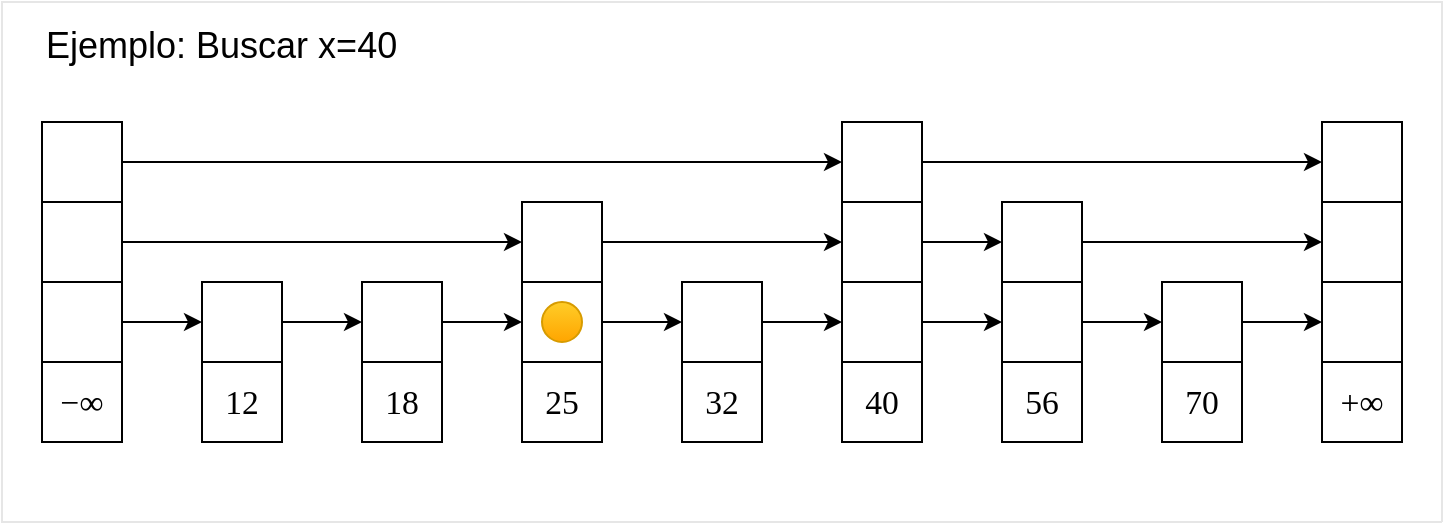 <mxfile version="11.3.0" type="device" pages="1"><diagram id="zbUBwhXjVqBoaPyJ4rA2" name="Page-1"><mxGraphModel dx="1092" dy="816" grid="1" gridSize="10" guides="1" tooltips="1" connect="1" arrows="1" fold="1" page="1" pageScale="1" pageWidth="850" pageHeight="1100" math="0" shadow="0"><root><mxCell id="0"/><mxCell id="1" parent="0"/><mxCell id="-XyVh4yZVfndFJ6lLGWZ-1" value="&lt;span class=&quot;mo&quot; id=&quot;MathJax-Span-8&quot; style=&quot;box-sizing: content-box ; transition: none 0s ease 0s ; display: inline ; position: static ; border: 0px ; padding: 0px ; margin: 0px ; vertical-align: 0px ; line-height: normal ; font-size: 16.8px ; text-align: left ; background-color: rgb(255 , 255 , 255) ; font-family: &amp;#34;stixmathjax_main&amp;#34;&quot;&gt;−&lt;/span&gt;&lt;span class=&quot;mi&quot; id=&quot;MathJax-Span-9&quot; style=&quot;box-sizing: content-box ; transition: none 0s ease 0s ; display: inline ; position: static ; border: 0px ; padding: 0px ; margin: 0px ; vertical-align: 0px ; line-height: normal ; font-size: 16.8px ; text-align: left ; background-color: rgb(255 , 255 , 255) ; font-family: &amp;#34;stixmathjax_main&amp;#34;&quot;&gt;∞&lt;/span&gt;" style="whiteSpace=wrap;html=1;aspect=fixed;fontSize=18;" parent="1" vertex="1"><mxGeometry x="40" y="240" width="40" height="40" as="geometry"/></mxCell><mxCell id="-XyVh4yZVfndFJ6lLGWZ-2" value="" style="whiteSpace=wrap;html=1;aspect=fixed;" parent="1" vertex="1"><mxGeometry x="40" y="200" width="40" height="40" as="geometry"/></mxCell><mxCell id="-XyVh4yZVfndFJ6lLGWZ-3" value="" style="whiteSpace=wrap;html=1;aspect=fixed;" parent="1" vertex="1"><mxGeometry x="120" y="200" width="40" height="40" as="geometry"/></mxCell><mxCell id="-XyVh4yZVfndFJ6lLGWZ-4" value="&lt;div style=&quot;text-align: left&quot;&gt;&lt;font face=&quot;stixmathjax_main&quot;&gt;&lt;span style=&quot;font-size: 16.8px ; background-color: rgb(255 , 255 , 255)&quot;&gt;12&lt;/span&gt;&lt;/font&gt;&lt;/div&gt;" style="whiteSpace=wrap;html=1;aspect=fixed;fontSize=18;" parent="1" vertex="1"><mxGeometry x="120" y="240" width="40" height="40" as="geometry"/></mxCell><mxCell id="-XyVh4yZVfndFJ6lLGWZ-5" value="" style="endArrow=classic;html=1;fontSize=18;exitX=1;exitY=0.5;exitDx=0;exitDy=0;entryX=0;entryY=0.5;entryDx=0;entryDy=0;" parent="1" source="-XyVh4yZVfndFJ6lLGWZ-2" target="-XyVh4yZVfndFJ6lLGWZ-3" edge="1"><mxGeometry width="50" height="50" relative="1" as="geometry"><mxPoint x="40" y="350" as="sourcePoint"/><mxPoint x="90" y="300" as="targetPoint"/></mxGeometry></mxCell><mxCell id="-XyVh4yZVfndFJ6lLGWZ-6" value="" style="whiteSpace=wrap;html=1;aspect=fixed;" parent="1" vertex="1"><mxGeometry x="200" y="200" width="40" height="40" as="geometry"/></mxCell><mxCell id="-XyVh4yZVfndFJ6lLGWZ-7" value="&lt;div style=&quot;text-align: left&quot;&gt;&lt;font face=&quot;stixmathjax_main&quot;&gt;&lt;span style=&quot;font-size: 16.8px ; background-color: rgb(255 , 255 , 255)&quot;&gt;18&lt;/span&gt;&lt;/font&gt;&lt;/div&gt;" style="whiteSpace=wrap;html=1;aspect=fixed;fontSize=18;" parent="1" vertex="1"><mxGeometry x="200" y="240" width="40" height="40" as="geometry"/></mxCell><mxCell id="-XyVh4yZVfndFJ6lLGWZ-8" value="" style="endArrow=classic;html=1;fontSize=18;exitX=1;exitY=0.5;exitDx=0;exitDy=0;entryX=0;entryY=0.5;entryDx=0;entryDy=0;" parent="1" source="-XyVh4yZVfndFJ6lLGWZ-3" target="-XyVh4yZVfndFJ6lLGWZ-6" edge="1"><mxGeometry width="50" height="50" relative="1" as="geometry"><mxPoint x="90" y="230" as="sourcePoint"/><mxPoint x="130" y="230" as="targetPoint"/></mxGeometry></mxCell><mxCell id="-XyVh4yZVfndFJ6lLGWZ-9" value="" style="endArrow=classic;html=1;fontSize=18;exitX=1;exitY=0.5;exitDx=0;exitDy=0;entryX=0;entryY=0.5;entryDx=0;entryDy=0;" parent="1" target="-XyVh4yZVfndFJ6lLGWZ-10" edge="1"><mxGeometry width="50" height="50" relative="1" as="geometry"><mxPoint x="240" y="220" as="sourcePoint"/><mxPoint x="210" y="230" as="targetPoint"/></mxGeometry></mxCell><mxCell id="-XyVh4yZVfndFJ6lLGWZ-10" value="" style="whiteSpace=wrap;html=1;aspect=fixed;" parent="1" vertex="1"><mxGeometry x="280" y="200" width="40" height="40" as="geometry"/></mxCell><mxCell id="-XyVh4yZVfndFJ6lLGWZ-11" value="&lt;div style=&quot;text-align: left&quot;&gt;&lt;font face=&quot;stixmathjax_main&quot;&gt;&lt;span style=&quot;font-size: 16.8px ; background-color: rgb(255 , 255 , 255)&quot;&gt;25&lt;/span&gt;&lt;/font&gt;&lt;/div&gt;" style="whiteSpace=wrap;html=1;aspect=fixed;fontSize=18;" parent="1" vertex="1"><mxGeometry x="280" y="240" width="40" height="40" as="geometry"/></mxCell><mxCell id="-XyVh4yZVfndFJ6lLGWZ-15" value="" style="endArrow=classic;html=1;fontSize=18;exitX=1;exitY=0.5;exitDx=0;exitDy=0;entryX=0;entryY=0.5;entryDx=0;entryDy=0;" parent="1" target="-XyVh4yZVfndFJ6lLGWZ-16" edge="1"><mxGeometry width="50" height="50" relative="1" as="geometry"><mxPoint x="320" y="220" as="sourcePoint"/><mxPoint x="290" y="230" as="targetPoint"/></mxGeometry></mxCell><mxCell id="-XyVh4yZVfndFJ6lLGWZ-16" value="" style="whiteSpace=wrap;html=1;aspect=fixed;" parent="1" vertex="1"><mxGeometry x="360" y="200" width="40" height="40" as="geometry"/></mxCell><mxCell id="-XyVh4yZVfndFJ6lLGWZ-17" value="&lt;div style=&quot;text-align: left&quot;&gt;&lt;font face=&quot;stixmathjax_main&quot;&gt;&lt;span style=&quot;font-size: 16.8px ; background-color: rgb(255 , 255 , 255)&quot;&gt;32&lt;/span&gt;&lt;/font&gt;&lt;/div&gt;" style="whiteSpace=wrap;html=1;aspect=fixed;fontSize=18;" parent="1" vertex="1"><mxGeometry x="360" y="240" width="40" height="40" as="geometry"/></mxCell><mxCell id="-XyVh4yZVfndFJ6lLGWZ-18" value="" style="endArrow=classic;html=1;fontSize=18;exitX=1;exitY=0.5;exitDx=0;exitDy=0;entryX=0;entryY=0.5;entryDx=0;entryDy=0;" parent="1" target="-XyVh4yZVfndFJ6lLGWZ-19" edge="1"><mxGeometry width="50" height="50" relative="1" as="geometry"><mxPoint x="400" y="220" as="sourcePoint"/><mxPoint x="370" y="230" as="targetPoint"/></mxGeometry></mxCell><mxCell id="-XyVh4yZVfndFJ6lLGWZ-19" value="" style="whiteSpace=wrap;html=1;aspect=fixed;" parent="1" vertex="1"><mxGeometry x="440" y="200" width="40" height="40" as="geometry"/></mxCell><mxCell id="-XyVh4yZVfndFJ6lLGWZ-20" value="&lt;div style=&quot;text-align: left&quot;&gt;&lt;font face=&quot;stixmathjax_main&quot;&gt;&lt;span style=&quot;font-size: 16.8px ; background-color: rgb(255 , 255 , 255)&quot;&gt;40&lt;/span&gt;&lt;/font&gt;&lt;/div&gt;" style="whiteSpace=wrap;html=1;aspect=fixed;fontSize=18;" parent="1" vertex="1"><mxGeometry x="440" y="240" width="40" height="40" as="geometry"/></mxCell><mxCell id="-XyVh4yZVfndFJ6lLGWZ-21" value="" style="endArrow=classic;html=1;fontSize=18;exitX=1;exitY=0.5;exitDx=0;exitDy=0;entryX=0;entryY=0.5;entryDx=0;entryDy=0;" parent="1" target="-XyVh4yZVfndFJ6lLGWZ-22" edge="1"><mxGeometry width="50" height="50" relative="1" as="geometry"><mxPoint x="480" y="220" as="sourcePoint"/><mxPoint x="450" y="230" as="targetPoint"/></mxGeometry></mxCell><mxCell id="-XyVh4yZVfndFJ6lLGWZ-22" value="" style="whiteSpace=wrap;html=1;aspect=fixed;" parent="1" vertex="1"><mxGeometry x="520" y="200" width="40" height="40" as="geometry"/></mxCell><mxCell id="-XyVh4yZVfndFJ6lLGWZ-23" value="&lt;div style=&quot;text-align: left&quot;&gt;&lt;font face=&quot;stixmathjax_main&quot;&gt;&lt;span style=&quot;font-size: 16.8px ; background-color: rgb(255 , 255 , 255)&quot;&gt;56&lt;/span&gt;&lt;/font&gt;&lt;/div&gt;" style="whiteSpace=wrap;html=1;aspect=fixed;fontSize=18;" parent="1" vertex="1"><mxGeometry x="520" y="240" width="40" height="40" as="geometry"/></mxCell><mxCell id="-XyVh4yZVfndFJ6lLGWZ-24" value="" style="endArrow=classic;html=1;fontSize=18;exitX=1;exitY=0.5;exitDx=0;exitDy=0;entryX=0;entryY=0.5;entryDx=0;entryDy=0;" parent="1" target="-XyVh4yZVfndFJ6lLGWZ-25" edge="1"><mxGeometry width="50" height="50" relative="1" as="geometry"><mxPoint x="560" y="220" as="sourcePoint"/><mxPoint x="530" y="230" as="targetPoint"/></mxGeometry></mxCell><mxCell id="-XyVh4yZVfndFJ6lLGWZ-25" value="" style="whiteSpace=wrap;html=1;aspect=fixed;" parent="1" vertex="1"><mxGeometry x="600" y="200" width="40" height="40" as="geometry"/></mxCell><mxCell id="-XyVh4yZVfndFJ6lLGWZ-26" value="&lt;div style=&quot;text-align: left&quot;&gt;&lt;font face=&quot;stixmathjax_main&quot;&gt;&lt;span style=&quot;font-size: 16.8px ; background-color: rgb(255 , 255 , 255)&quot;&gt;70&lt;/span&gt;&lt;/font&gt;&lt;/div&gt;" style="whiteSpace=wrap;html=1;aspect=fixed;fontSize=18;" parent="1" vertex="1"><mxGeometry x="600" y="240" width="40" height="40" as="geometry"/></mxCell><mxCell id="-XyVh4yZVfndFJ6lLGWZ-27" value="" style="endArrow=classic;html=1;fontSize=18;exitX=1;exitY=0.5;exitDx=0;exitDy=0;entryX=0;entryY=0.5;entryDx=0;entryDy=0;" parent="1" target="-XyVh4yZVfndFJ6lLGWZ-28" edge="1"><mxGeometry width="50" height="50" relative="1" as="geometry"><mxPoint x="640" y="220" as="sourcePoint"/><mxPoint x="610" y="230" as="targetPoint"/></mxGeometry></mxCell><mxCell id="-XyVh4yZVfndFJ6lLGWZ-28" value="" style="whiteSpace=wrap;html=1;aspect=fixed;" parent="1" vertex="1"><mxGeometry x="680" y="200" width="40" height="40" as="geometry"/></mxCell><mxCell id="-XyVh4yZVfndFJ6lLGWZ-29" value="&lt;div style=&quot;text-align: left&quot;&gt;&lt;span class=&quot;mo&quot; id=&quot;MathJax-Span-20&quot; style=&quot;box-sizing: content-box ; transition: none 0s ease 0s ; display: inline ; position: static ; border: 0px ; padding: 0px ; margin: 0px ; vertical-align: 0px ; line-height: normal ; font-size: 16.8px ; white-space: nowrap ; background-color: rgb(255 , 255 , 255) ; font-family: &amp;#34;stixmathjax_main&amp;#34;&quot;&gt;+&lt;/span&gt;&lt;span class=&quot;mi&quot; id=&quot;MathJax-Span-21&quot; style=&quot;box-sizing: content-box ; transition: none 0s ease 0s ; display: inline ; position: static ; border: 0px ; padding: 0px ; margin: 0px ; vertical-align: 0px ; line-height: normal ; font-size: 16.8px ; white-space: nowrap ; background-color: rgb(255 , 255 , 255) ; font-family: &amp;#34;stixmathjax_main&amp;#34;&quot;&gt;∞&lt;/span&gt;&lt;br&gt;&lt;/div&gt;" style="whiteSpace=wrap;html=1;aspect=fixed;fontSize=18;" parent="1" vertex="1"><mxGeometry x="680" y="240" width="40" height="40" as="geometry"/></mxCell><mxCell id="-XyVh4yZVfndFJ6lLGWZ-34" value="" style="whiteSpace=wrap;html=1;aspect=fixed;" parent="1" vertex="1"><mxGeometry x="520" y="160" width="40" height="40" as="geometry"/></mxCell><mxCell id="-XyVh4yZVfndFJ6lLGWZ-35" value="" style="endArrow=classic;html=1;fontSize=18;exitX=1;exitY=0.5;exitDx=0;exitDy=0;entryX=0;entryY=0.5;entryDx=0;entryDy=0;" parent="1" target="-XyVh4yZVfndFJ6lLGWZ-38" edge="1"><mxGeometry width="50" height="50" relative="1" as="geometry"><mxPoint x="560" y="180" as="sourcePoint"/><mxPoint x="600" y="180" as="targetPoint"/></mxGeometry></mxCell><mxCell id="-XyVh4yZVfndFJ6lLGWZ-36" value="" style="whiteSpace=wrap;html=1;aspect=fixed;" parent="1" vertex="1"><mxGeometry x="40" y="160" width="40" height="40" as="geometry"/></mxCell><mxCell id="-XyVh4yZVfndFJ6lLGWZ-37" value="" style="endArrow=classic;html=1;fontSize=18;exitX=1;exitY=0.5;exitDx=0;exitDy=0;entryX=0;entryY=0.5;entryDx=0;entryDy=0;" parent="1" source="vbQYvl1cyRzDORAN9Yu9-1" target="vbQYvl1cyRzDORAN9Yu9-3" edge="1"><mxGeometry width="50" height="50" relative="1" as="geometry"><mxPoint x="80" y="180" as="sourcePoint"/><mxPoint x="360" y="180" as="targetPoint"/></mxGeometry></mxCell><mxCell id="-XyVh4yZVfndFJ6lLGWZ-38" value="" style="whiteSpace=wrap;html=1;aspect=fixed;" parent="1" vertex="1"><mxGeometry x="680" y="160" width="40" height="40" as="geometry"/></mxCell><mxCell id="-XyVh4yZVfndFJ6lLGWZ-42" value="" style="whiteSpace=wrap;html=1;aspect=fixed;" parent="1" vertex="1"><mxGeometry x="40" y="120" width="40" height="40" as="geometry"/></mxCell><mxCell id="-XyVh4yZVfndFJ6lLGWZ-43" value="" style="endArrow=classic;html=1;fontSize=18;exitX=1;exitY=0.5;exitDx=0;exitDy=0;entryX=0;entryY=0.5;entryDx=0;entryDy=0;" parent="1" target="vbQYvl1cyRzDORAN9Yu9-4" edge="1"><mxGeometry width="50" height="50" relative="1" as="geometry"><mxPoint x="80" y="140" as="sourcePoint"/><mxPoint x="360" y="140" as="targetPoint"/></mxGeometry></mxCell><mxCell id="-XyVh4yZVfndFJ6lLGWZ-46" value="" style="whiteSpace=wrap;html=1;aspect=fixed;" parent="1" vertex="1"><mxGeometry x="680" y="120" width="40" height="40" as="geometry"/></mxCell><mxCell id="vbQYvl1cyRzDORAN9Yu9-1" value="" style="whiteSpace=wrap;html=1;aspect=fixed;" parent="1" vertex="1"><mxGeometry x="280" y="160" width="40" height="40" as="geometry"/></mxCell><mxCell id="vbQYvl1cyRzDORAN9Yu9-2" value="" style="endArrow=classic;html=1;fontSize=18;exitX=1;exitY=0.5;exitDx=0;exitDy=0;entryX=0;entryY=0.5;entryDx=0;entryDy=0;" parent="1" source="-XyVh4yZVfndFJ6lLGWZ-36" target="vbQYvl1cyRzDORAN9Yu9-1" edge="1"><mxGeometry width="50" height="50" relative="1" as="geometry"><mxPoint x="80" y="180" as="sourcePoint"/><mxPoint x="360" y="180" as="targetPoint"/></mxGeometry></mxCell><mxCell id="vbQYvl1cyRzDORAN9Yu9-3" value="" style="whiteSpace=wrap;html=1;aspect=fixed;" parent="1" vertex="1"><mxGeometry x="440" y="160" width="40" height="40" as="geometry"/></mxCell><mxCell id="vbQYvl1cyRzDORAN9Yu9-4" value="" style="whiteSpace=wrap;html=1;aspect=fixed;" parent="1" vertex="1"><mxGeometry x="440" y="120" width="40" height="40" as="geometry"/></mxCell><mxCell id="vbQYvl1cyRzDORAN9Yu9-5" value="" style="endArrow=classic;html=1;fontSize=18;exitX=1;exitY=0.5;exitDx=0;exitDy=0;entryX=0;entryY=0.5;entryDx=0;entryDy=0;" parent="1" source="vbQYvl1cyRzDORAN9Yu9-3" target="-XyVh4yZVfndFJ6lLGWZ-34" edge="1"><mxGeometry width="50" height="50" relative="1" as="geometry"><mxPoint x="570" y="190" as="sourcePoint"/><mxPoint x="500" y="170" as="targetPoint"/></mxGeometry></mxCell><mxCell id="vbQYvl1cyRzDORAN9Yu9-8" value="" style="endArrow=classic;html=1;fontSize=18;exitX=1;exitY=0.5;exitDx=0;exitDy=0;entryX=0;entryY=0.5;entryDx=0;entryDy=0;" parent="1" source="vbQYvl1cyRzDORAN9Yu9-4" target="-XyVh4yZVfndFJ6lLGWZ-46" edge="1"><mxGeometry width="50" height="50" relative="1" as="geometry"><mxPoint x="570" y="190" as="sourcePoint"/><mxPoint x="690" y="190" as="targetPoint"/></mxGeometry></mxCell><mxCell id="9N440f9zkSyzvzHDssci-1" value="" style="ellipse;whiteSpace=wrap;html=1;aspect=fixed;fillColor=#ffcd28;strokeColor=#d79b00;gradientColor=#ffa500;" parent="1" vertex="1"><mxGeometry x="290" y="210" width="20" height="20" as="geometry"/></mxCell><mxCell id="9N440f9zkSyzvzHDssci-2" value="&lt;font style=&quot;font-size: 18px&quot;&gt;Ejemplo: Buscar x=40&lt;/font&gt;" style="text;html=1;resizable=0;points=[];autosize=1;align=left;verticalAlign=top;spacingTop=-4;" parent="1" vertex="1"><mxGeometry x="40" y="69" width="190" height="20" as="geometry"/></mxCell><mxCell id="qCC1aPp6wFmteJ7J6n-F-7" value="" style="endArrow=none;html=1;rounded=0;strokeColor=#E6E6E6;" edge="1" parent="1"><mxGeometry width="50" height="50" relative="1" as="geometry"><mxPoint x="740" y="320" as="sourcePoint"/><mxPoint x="740" y="320" as="targetPoint"/><Array as="points"><mxPoint x="740" y="60"/><mxPoint x="20" y="60"/><mxPoint x="20" y="320"/></Array></mxGeometry></mxCell></root></mxGraphModel></diagram></mxfile>